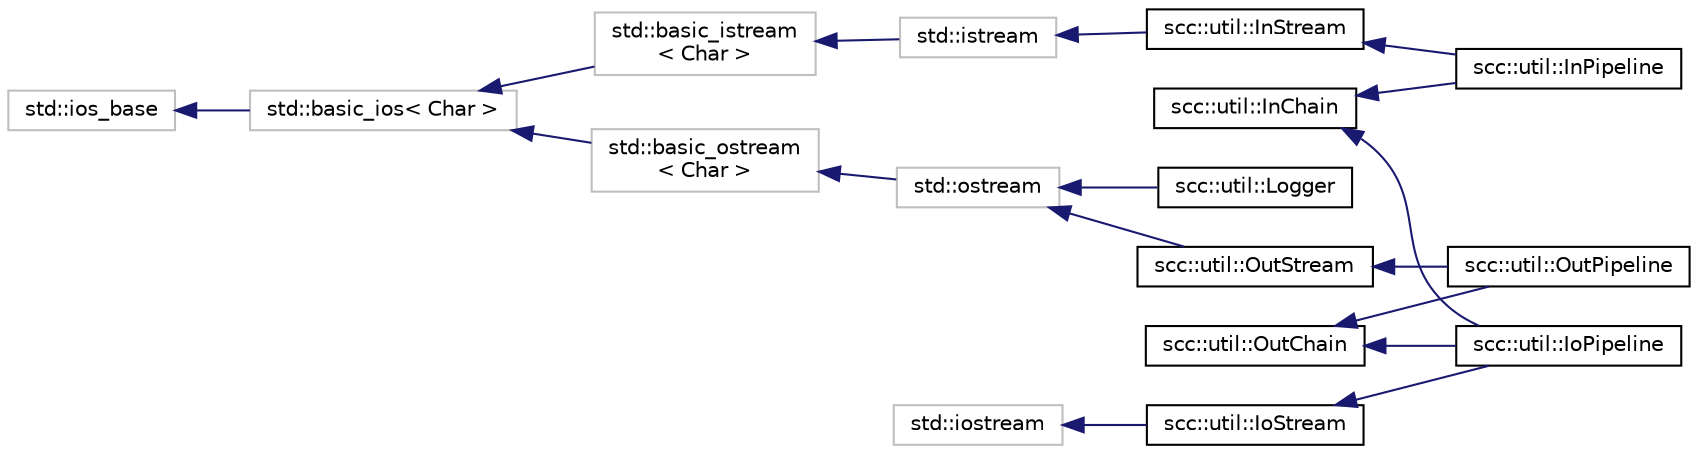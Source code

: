 digraph "Graphical Class Hierarchy"
{
 // LATEX_PDF_SIZE
  edge [fontname="Helvetica",fontsize="10",labelfontname="Helvetica",labelfontsize="10"];
  node [fontname="Helvetica",fontsize="10",shape=record];
  rankdir="LR";
  Node0 [label="scc::util::InChain",height=0.2,width=0.4,color="black", fillcolor="white", style="filled",URL="$d5/dd1/structscc_1_1util_1_1InChain.html",tooltip="Chain of readers base class."];
  Node0 -> Node1 [dir="back",color="midnightblue",fontsize="10",style="solid",fontname="Helvetica"];
  Node1 [label="scc::util::InPipeline",height=0.2,width=0.4,color="black", fillcolor="white", style="filled",URL="$dd/d80/structscc_1_1util_1_1InPipeline.html",tooltip="Input stream with pipeline of readers."];
  Node0 -> Node2 [dir="back",color="midnightblue",fontsize="10",style="solid",fontname="Helvetica"];
  Node2 [label="scc::util::IoPipeline",height=0.2,width=0.4,color="black", fillcolor="white", style="filled",URL="$d1/db8/structscc_1_1util_1_1IoPipeline.html",tooltip="Input/output stream with pipeline of readers and writers."];
  Node10 [label="std::ios_base",height=0.2,width=0.4,color="grey75", fillcolor="white", style="filled",tooltip=" "];
  Node10 -> Node11 [dir="back",color="midnightblue",fontsize="10",style="solid",fontname="Helvetica"];
  Node11 [label="std::basic_ios\< Char \>",height=0.2,width=0.4,color="grey75", fillcolor="white", style="filled",tooltip=" "];
  Node11 -> Node12 [dir="back",color="midnightblue",fontsize="10",style="solid",fontname="Helvetica"];
  Node12 [label="std::basic_istream\l\< Char \>",height=0.2,width=0.4,color="grey75", fillcolor="white", style="filled",tooltip=" "];
  Node12 -> Node13 [dir="back",color="midnightblue",fontsize="10",style="solid",fontname="Helvetica"];
  Node13 [label="std::istream",height=0.2,width=0.4,color="grey75", fillcolor="white", style="filled",tooltip=" "];
  Node13 -> Node14 [dir="back",color="midnightblue",fontsize="10",style="solid",fontname="Helvetica"];
  Node14 [label="scc::util::InStream",height=0.2,width=0.4,color="black", fillcolor="white", style="filled",URL="$d2/d63/classscc_1_1util_1_1InStream.html",tooltip="Input stream wrapper for reader."];
  Node14 -> Node1 [dir="back",color="midnightblue",fontsize="10",style="solid",fontname="Helvetica"];
  Node11 -> Node15 [dir="back",color="midnightblue",fontsize="10",style="solid",fontname="Helvetica"];
  Node15 [label="std::basic_ostream\l\< Char \>",height=0.2,width=0.4,color="grey75", fillcolor="white", style="filled",tooltip=" "];
  Node15 -> Node16 [dir="back",color="midnightblue",fontsize="10",style="solid",fontname="Helvetica"];
  Node16 [label="std::ostream",height=0.2,width=0.4,color="grey75", fillcolor="white", style="filled",tooltip=" "];
  Node16 -> Node17 [dir="back",color="midnightblue",fontsize="10",style="solid",fontname="Helvetica"];
  Node17 [label="scc::util::Logger",height=0.2,width=0.4,color="black", fillcolor="white", style="filled",URL="$db/da2/classscc_1_1util_1_1Logger.html",tooltip="Thread-safe stream logger."];
  Node16 -> Node18 [dir="back",color="midnightblue",fontsize="10",style="solid",fontname="Helvetica"];
  Node18 [label="scc::util::OutStream",height=0.2,width=0.4,color="black", fillcolor="white", style="filled",URL="$d6/dbd/classscc_1_1util_1_1OutStream.html",tooltip="Output stream wrapper for writer."];
  Node18 -> Node19 [dir="back",color="midnightblue",fontsize="10",style="solid",fontname="Helvetica"];
  Node19 [label="scc::util::OutPipeline",height=0.2,width=0.4,color="black", fillcolor="white", style="filled",URL="$df/df0/structscc_1_1util_1_1OutPipeline.html",tooltip="Output stream pipeline of writers."];
  Node20 [label="std::iostream",height=0.2,width=0.4,color="grey75", fillcolor="white", style="filled",tooltip=" "];
  Node20 -> Node21 [dir="back",color="midnightblue",fontsize="10",style="solid",fontname="Helvetica"];
  Node21 [label="scc::util::IoStream",height=0.2,width=0.4,color="black", fillcolor="white", style="filled",URL="$d9/d84/classscc_1_1util_1_1IoStream.html",tooltip="Input/output stream wrapper for reader/writer."];
  Node21 -> Node2 [dir="back",color="midnightblue",fontsize="10",style="solid",fontname="Helvetica"];
  Node23 [label="scc::util::OutChain",height=0.2,width=0.4,color="black", fillcolor="white", style="filled",URL="$d5/db8/structscc_1_1util_1_1OutChain.html",tooltip="Chain of writers base class."];
  Node23 -> Node2 [dir="back",color="midnightblue",fontsize="10",style="solid",fontname="Helvetica"];
  Node23 -> Node19 [dir="back",color="midnightblue",fontsize="10",style="solid",fontname="Helvetica"];
}
